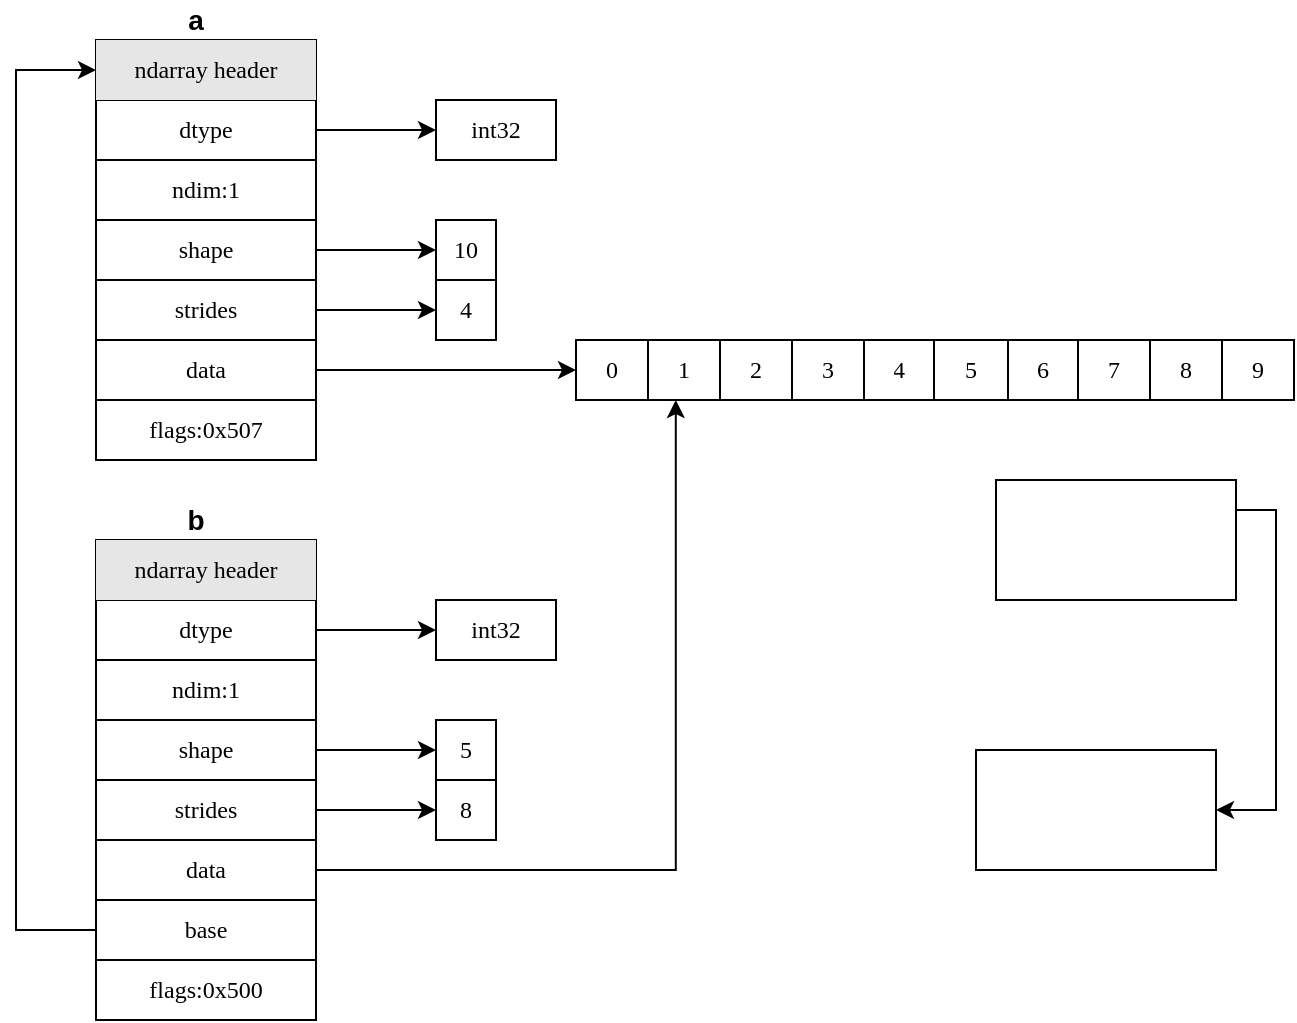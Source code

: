 <mxfile version="13.7.9" type="device"><diagram id="5HqFkiOXn9TPAkEuB8i7" name="Page-1"><mxGraphModel dx="1422" dy="815" grid="1" gridSize="10" guides="1" tooltips="1" connect="1" arrows="1" fold="1" page="1" pageScale="1" pageWidth="827" pageHeight="1169" math="0" shadow="0"><root><mxCell id="0"/><mxCell id="1" parent="0"/><mxCell id="0nEQdumUAF7UHyU1X5tL-1" value="" style="shape=table;html=1;whiteSpace=wrap;startSize=0;container=1;collapsible=0;childLayout=tableLayout;fontFamily=Verdana;fontSize=12;" parent="1" vertex="1"><mxGeometry x="80" y="120" width="110" height="210" as="geometry"/></mxCell><mxCell id="0nEQdumUAF7UHyU1X5tL-2" value="" style="shape=partialRectangle;html=1;whiteSpace=wrap;collapsible=0;dropTarget=0;pointerEvents=0;fillColor=none;top=0;left=0;bottom=0;right=0;points=[[0,0.5],[1,0.5]];portConstraint=eastwest;fontFamily=Verdana;fontSize=12;" parent="0nEQdumUAF7UHyU1X5tL-1" vertex="1"><mxGeometry width="110" height="30" as="geometry"/></mxCell><mxCell id="0nEQdumUAF7UHyU1X5tL-3" value="ndarray header" style="shape=partialRectangle;html=1;whiteSpace=wrap;connectable=0;overflow=hidden;top=0;left=0;bottom=0;right=0;fontFamily=Verdana;fontSize=12;fillColor=#E6E6E6;" parent="0nEQdumUAF7UHyU1X5tL-2" vertex="1"><mxGeometry width="110" height="30" as="geometry"/></mxCell><mxCell id="0nEQdumUAF7UHyU1X5tL-4" value="" style="shape=partialRectangle;html=1;whiteSpace=wrap;collapsible=0;dropTarget=0;pointerEvents=0;fillColor=none;top=0;left=0;bottom=0;right=0;points=[[0,0.5],[1,0.5]];portConstraint=eastwest;fontFamily=Verdana;fontSize=12;" parent="0nEQdumUAF7UHyU1X5tL-1" vertex="1"><mxGeometry y="30" width="110" height="30" as="geometry"/></mxCell><mxCell id="0nEQdumUAF7UHyU1X5tL-5" value="dtype" style="shape=partialRectangle;html=1;whiteSpace=wrap;connectable=0;overflow=hidden;fillColor=none;top=0;left=0;bottom=0;right=0;fontFamily=Verdana;fontSize=12;" parent="0nEQdumUAF7UHyU1X5tL-4" vertex="1"><mxGeometry width="110" height="30" as="geometry"/></mxCell><mxCell id="0nEQdumUAF7UHyU1X5tL-6" value="" style="shape=partialRectangle;html=1;whiteSpace=wrap;collapsible=0;dropTarget=0;pointerEvents=0;fillColor=none;top=0;left=0;bottom=0;right=0;points=[[0,0.5],[1,0.5]];portConstraint=eastwest;fontFamily=Verdana;fontSize=12;" parent="0nEQdumUAF7UHyU1X5tL-1" vertex="1"><mxGeometry y="60" width="110" height="30" as="geometry"/></mxCell><mxCell id="0nEQdumUAF7UHyU1X5tL-7" value="ndim:1" style="shape=partialRectangle;html=1;whiteSpace=wrap;connectable=0;overflow=hidden;fillColor=none;top=0;left=0;bottom=0;right=0;fontFamily=Verdana;fontSize=12;" parent="0nEQdumUAF7UHyU1X5tL-6" vertex="1"><mxGeometry width="110" height="30" as="geometry"/></mxCell><mxCell id="0nEQdumUAF7UHyU1X5tL-8" value="" style="shape=partialRectangle;html=1;whiteSpace=wrap;collapsible=0;dropTarget=0;pointerEvents=0;fillColor=none;top=0;left=0;bottom=0;right=0;points=[[0,0.5],[1,0.5]];portConstraint=eastwest;fontFamily=Verdana;fontSize=12;" parent="0nEQdumUAF7UHyU1X5tL-1" vertex="1"><mxGeometry y="90" width="110" height="30" as="geometry"/></mxCell><mxCell id="0nEQdumUAF7UHyU1X5tL-9" value="shape" style="shape=partialRectangle;html=1;whiteSpace=wrap;connectable=0;overflow=hidden;fillColor=none;top=0;left=0;bottom=0;right=0;fontFamily=Verdana;fontSize=12;" parent="0nEQdumUAF7UHyU1X5tL-8" vertex="1"><mxGeometry width="110" height="30" as="geometry"/></mxCell><mxCell id="0nEQdumUAF7UHyU1X5tL-10" value="" style="shape=partialRectangle;html=1;whiteSpace=wrap;collapsible=0;dropTarget=0;pointerEvents=0;fillColor=none;top=0;left=0;bottom=0;right=0;points=[[0,0.5],[1,0.5]];portConstraint=eastwest;fontFamily=Verdana;fontSize=12;" parent="0nEQdumUAF7UHyU1X5tL-1" vertex="1"><mxGeometry y="120" width="110" height="30" as="geometry"/></mxCell><mxCell id="0nEQdumUAF7UHyU1X5tL-11" value="strides" style="shape=partialRectangle;html=1;whiteSpace=wrap;connectable=0;overflow=hidden;fillColor=none;top=0;left=0;bottom=0;right=0;fontFamily=Verdana;fontSize=12;" parent="0nEQdumUAF7UHyU1X5tL-10" vertex="1"><mxGeometry width="110" height="30" as="geometry"/></mxCell><mxCell id="0nEQdumUAF7UHyU1X5tL-12" value="" style="shape=partialRectangle;html=1;whiteSpace=wrap;collapsible=0;dropTarget=0;pointerEvents=0;fillColor=none;top=0;left=0;bottom=0;right=0;points=[[0,0.5],[1,0.5]];portConstraint=eastwest;fontFamily=Verdana;fontSize=12;" parent="0nEQdumUAF7UHyU1X5tL-1" vertex="1"><mxGeometry y="150" width="110" height="30" as="geometry"/></mxCell><mxCell id="0nEQdumUAF7UHyU1X5tL-13" value="data" style="shape=partialRectangle;html=1;whiteSpace=wrap;connectable=0;overflow=hidden;fillColor=none;top=0;left=0;bottom=0;right=0;fontFamily=Verdana;fontSize=12;" parent="0nEQdumUAF7UHyU1X5tL-12" vertex="1"><mxGeometry width="110" height="30" as="geometry"/></mxCell><mxCell id="0nEQdumUAF7UHyU1X5tL-14" value="" style="shape=partialRectangle;html=1;whiteSpace=wrap;collapsible=0;dropTarget=0;pointerEvents=0;fillColor=none;top=0;left=0;bottom=0;right=0;points=[[0,0.5],[1,0.5]];portConstraint=eastwest;fontFamily=Verdana;fontSize=12;" parent="0nEQdumUAF7UHyU1X5tL-1" vertex="1"><mxGeometry y="180" width="110" height="30" as="geometry"/></mxCell><mxCell id="0nEQdumUAF7UHyU1X5tL-15" value="flags:0x507" style="shape=partialRectangle;html=1;whiteSpace=wrap;connectable=0;overflow=hidden;fillColor=none;top=0;left=0;bottom=0;right=0;fontFamily=Verdana;fontSize=12;" parent="0nEQdumUAF7UHyU1X5tL-14" vertex="1"><mxGeometry width="110" height="30" as="geometry"/></mxCell><mxCell id="0nEQdumUAF7UHyU1X5tL-16" value="int32" style="rounded=0;whiteSpace=wrap;html=1;fontFamily=Verdana;fontSize=12;" parent="1" vertex="1"><mxGeometry x="250" y="150" width="60" height="30" as="geometry"/></mxCell><mxCell id="BRtJ4fs5cVdOXw2Ghfog-13" style="edgeStyle=orthogonalEdgeStyle;curved=1;rounded=0;orthogonalLoop=1;jettySize=auto;html=1;exitX=1;exitY=0.5;exitDx=0;exitDy=0;entryX=0;entryY=0.5;entryDx=0;entryDy=0;fontFamily=Verdana;fontSize=12;" parent="1" source="0nEQdumUAF7UHyU1X5tL-12" target="BRtJ4fs5cVdOXw2Ghfog-2" edge="1"><mxGeometry relative="1" as="geometry"/></mxCell><mxCell id="BRtJ4fs5cVdOXw2Ghfog-14" style="edgeStyle=orthogonalEdgeStyle;curved=1;rounded=0;orthogonalLoop=1;jettySize=auto;html=1;exitX=1;exitY=0.5;exitDx=0;exitDy=0;entryX=0;entryY=0.5;entryDx=0;entryDy=0;fontFamily=Verdana;fontSize=12;" parent="1" source="0nEQdumUAF7UHyU1X5tL-10" target="0nEQdumUAF7UHyU1X5tL-22" edge="1"><mxGeometry relative="1" as="geometry"/></mxCell><mxCell id="BRtJ4fs5cVdOXw2Ghfog-31" style="edgeStyle=orthogonalEdgeStyle;curved=1;rounded=0;orthogonalLoop=1;jettySize=auto;html=1;exitX=1;exitY=0.5;exitDx=0;exitDy=0;entryX=0;entryY=0.5;entryDx=0;entryDy=0;fontFamily=Verdana;fontSize=12;" parent="1" source="0nEQdumUAF7UHyU1X5tL-8" target="0nEQdumUAF7UHyU1X5tL-18" edge="1"><mxGeometry relative="1" as="geometry"/></mxCell><mxCell id="BRtJ4fs5cVdOXw2Ghfog-32" style="edgeStyle=orthogonalEdgeStyle;curved=1;rounded=0;orthogonalLoop=1;jettySize=auto;html=1;exitX=1;exitY=0.5;exitDx=0;exitDy=0;entryX=0;entryY=0.5;entryDx=0;entryDy=0;fontFamily=Verdana;fontSize=12;" parent="1" source="0nEQdumUAF7UHyU1X5tL-4" target="0nEQdumUAF7UHyU1X5tL-16" edge="1"><mxGeometry relative="1" as="geometry"/></mxCell><mxCell id="0nEQdumUAF7UHyU1X5tL-21" value="" style="shape=table;html=1;whiteSpace=wrap;startSize=0;container=1;collapsible=0;childLayout=tableLayout;fontFamily=Verdana;fontSize=12;" parent="1" vertex="1"><mxGeometry x="250" y="240" width="30" height="30" as="geometry"/></mxCell><mxCell id="0nEQdumUAF7UHyU1X5tL-22" value="" style="shape=partialRectangle;html=1;whiteSpace=wrap;collapsible=0;dropTarget=0;pointerEvents=0;fillColor=none;top=0;left=0;bottom=0;right=0;points=[[0,0.5],[1,0.5]];portConstraint=eastwest;fontFamily=Verdana;fontSize=12;" parent="0nEQdumUAF7UHyU1X5tL-21" vertex="1"><mxGeometry width="30" height="30" as="geometry"/></mxCell><mxCell id="0nEQdumUAF7UHyU1X5tL-23" value="4" style="shape=partialRectangle;html=1;whiteSpace=wrap;connectable=0;overflow=hidden;fillColor=none;top=0;left=0;bottom=0;right=0;fontFamily=Verdana;fontSize=12;" parent="0nEQdumUAF7UHyU1X5tL-22" vertex="1"><mxGeometry width="30" height="30" as="geometry"/></mxCell><mxCell id="JjXobR4TAiN-7Rz7_Tf6-20" value="int32" style="rounded=0;whiteSpace=wrap;html=1;fontFamily=Verdana;fontSize=12;" vertex="1" parent="1"><mxGeometry x="250" y="400" width="60" height="30" as="geometry"/></mxCell><mxCell id="JjXobR4TAiN-7Rz7_Tf6-21" style="edgeStyle=orthogonalEdgeStyle;rounded=0;orthogonalLoop=1;jettySize=auto;html=1;exitX=1;exitY=0.5;exitDx=0;exitDy=0;fontFamily=Verdana;fontSize=12;entryX=0.139;entryY=1;entryDx=0;entryDy=0;entryPerimeter=0;" edge="1" parent="1" source="JjXobR4TAiN-7Rz7_Tf6-16" target="BRtJ4fs5cVdOXw2Ghfog-2"><mxGeometry relative="1" as="geometry"><mxPoint x="370" y="330" as="targetPoint"/></mxGeometry></mxCell><mxCell id="JjXobR4TAiN-7Rz7_Tf6-22" style="edgeStyle=orthogonalEdgeStyle;curved=1;rounded=0;orthogonalLoop=1;jettySize=auto;html=1;exitX=1;exitY=0.5;exitDx=0;exitDy=0;entryX=0;entryY=0.5;entryDx=0;entryDy=0;fontFamily=Verdana;fontSize=12;" edge="1" parent="1" source="JjXobR4TAiN-7Rz7_Tf6-14" target="JjXobR4TAiN-7Rz7_Tf6-29"><mxGeometry relative="1" as="geometry"/></mxCell><mxCell id="JjXobR4TAiN-7Rz7_Tf6-23" style="edgeStyle=orthogonalEdgeStyle;curved=1;rounded=0;orthogonalLoop=1;jettySize=auto;html=1;exitX=1;exitY=0.5;exitDx=0;exitDy=0;entryX=0;entryY=0.5;entryDx=0;entryDy=0;fontFamily=Verdana;fontSize=12;" edge="1" parent="1" source="JjXobR4TAiN-7Rz7_Tf6-12" target="JjXobR4TAiN-7Rz7_Tf6-26"><mxGeometry relative="1" as="geometry"/></mxCell><mxCell id="JjXobR4TAiN-7Rz7_Tf6-24" style="edgeStyle=orthogonalEdgeStyle;curved=1;rounded=0;orthogonalLoop=1;jettySize=auto;html=1;exitX=1;exitY=0.5;exitDx=0;exitDy=0;entryX=0;entryY=0.5;entryDx=0;entryDy=0;fontFamily=Verdana;fontSize=12;" edge="1" parent="1" source="JjXobR4TAiN-7Rz7_Tf6-8" target="JjXobR4TAiN-7Rz7_Tf6-20"><mxGeometry relative="1" as="geometry"/></mxCell><mxCell id="JjXobR4TAiN-7Rz7_Tf6-5" value="" style="shape=table;html=1;whiteSpace=wrap;startSize=0;container=1;collapsible=0;childLayout=tableLayout;fontFamily=Verdana;fontSize=12;" vertex="1" parent="1"><mxGeometry x="80" y="370" width="110" height="240" as="geometry"/></mxCell><mxCell id="JjXobR4TAiN-7Rz7_Tf6-6" value="" style="shape=partialRectangle;html=1;whiteSpace=wrap;collapsible=0;dropTarget=0;pointerEvents=0;fillColor=none;top=0;left=0;bottom=0;right=0;points=[[0,0.5],[1,0.5]];portConstraint=eastwest;fontFamily=Verdana;fontSize=12;" vertex="1" parent="JjXobR4TAiN-7Rz7_Tf6-5"><mxGeometry width="110" height="30" as="geometry"/></mxCell><mxCell id="JjXobR4TAiN-7Rz7_Tf6-7" value="ndarray header" style="shape=partialRectangle;html=1;whiteSpace=wrap;connectable=0;overflow=hidden;top=0;left=0;bottom=0;right=0;fontFamily=Verdana;fontSize=12;fillColor=#E6E6E6;" vertex="1" parent="JjXobR4TAiN-7Rz7_Tf6-6"><mxGeometry width="110" height="30" as="geometry"/></mxCell><mxCell id="JjXobR4TAiN-7Rz7_Tf6-8" value="" style="shape=partialRectangle;html=1;whiteSpace=wrap;collapsible=0;dropTarget=0;pointerEvents=0;fillColor=none;top=0;left=0;bottom=0;right=0;points=[[0,0.5],[1,0.5]];portConstraint=eastwest;fontFamily=Verdana;fontSize=12;" vertex="1" parent="JjXobR4TAiN-7Rz7_Tf6-5"><mxGeometry y="30" width="110" height="30" as="geometry"/></mxCell><mxCell id="JjXobR4TAiN-7Rz7_Tf6-9" value="dtype" style="shape=partialRectangle;html=1;whiteSpace=wrap;connectable=0;overflow=hidden;fillColor=none;top=0;left=0;bottom=0;right=0;fontFamily=Verdana;fontSize=12;" vertex="1" parent="JjXobR4TAiN-7Rz7_Tf6-8"><mxGeometry width="110" height="30" as="geometry"/></mxCell><mxCell id="JjXobR4TAiN-7Rz7_Tf6-10" value="" style="shape=partialRectangle;html=1;whiteSpace=wrap;collapsible=0;dropTarget=0;pointerEvents=0;fillColor=none;top=0;left=0;bottom=0;right=0;points=[[0,0.5],[1,0.5]];portConstraint=eastwest;fontFamily=Verdana;fontSize=12;" vertex="1" parent="JjXobR4TAiN-7Rz7_Tf6-5"><mxGeometry y="60" width="110" height="30" as="geometry"/></mxCell><mxCell id="JjXobR4TAiN-7Rz7_Tf6-11" value="ndim:1" style="shape=partialRectangle;html=1;whiteSpace=wrap;connectable=0;overflow=hidden;fillColor=none;top=0;left=0;bottom=0;right=0;fontFamily=Verdana;fontSize=12;" vertex="1" parent="JjXobR4TAiN-7Rz7_Tf6-10"><mxGeometry width="110" height="30" as="geometry"/></mxCell><mxCell id="JjXobR4TAiN-7Rz7_Tf6-12" value="" style="shape=partialRectangle;html=1;whiteSpace=wrap;collapsible=0;dropTarget=0;pointerEvents=0;fillColor=none;top=0;left=0;bottom=0;right=0;points=[[0,0.5],[1,0.5]];portConstraint=eastwest;fontFamily=Verdana;fontSize=12;" vertex="1" parent="JjXobR4TAiN-7Rz7_Tf6-5"><mxGeometry y="90" width="110" height="30" as="geometry"/></mxCell><mxCell id="JjXobR4TAiN-7Rz7_Tf6-13" value="shape" style="shape=partialRectangle;html=1;whiteSpace=wrap;connectable=0;overflow=hidden;fillColor=none;top=0;left=0;bottom=0;right=0;fontFamily=Verdana;fontSize=12;" vertex="1" parent="JjXobR4TAiN-7Rz7_Tf6-12"><mxGeometry width="110" height="30" as="geometry"/></mxCell><mxCell id="JjXobR4TAiN-7Rz7_Tf6-14" value="" style="shape=partialRectangle;html=1;whiteSpace=wrap;collapsible=0;dropTarget=0;pointerEvents=0;fillColor=none;top=0;left=0;bottom=0;right=0;points=[[0,0.5],[1,0.5]];portConstraint=eastwest;fontFamily=Verdana;fontSize=12;" vertex="1" parent="JjXobR4TAiN-7Rz7_Tf6-5"><mxGeometry y="120" width="110" height="30" as="geometry"/></mxCell><mxCell id="JjXobR4TAiN-7Rz7_Tf6-15" value="strides" style="shape=partialRectangle;html=1;whiteSpace=wrap;connectable=0;overflow=hidden;fillColor=none;top=0;left=0;bottom=0;right=0;fontFamily=Verdana;fontSize=12;" vertex="1" parent="JjXobR4TAiN-7Rz7_Tf6-14"><mxGeometry width="110" height="30" as="geometry"/></mxCell><mxCell id="JjXobR4TAiN-7Rz7_Tf6-16" value="" style="shape=partialRectangle;html=1;whiteSpace=wrap;collapsible=0;dropTarget=0;pointerEvents=0;fillColor=none;top=0;left=0;bottom=0;right=0;points=[[0,0.5],[1,0.5]];portConstraint=eastwest;fontFamily=Verdana;fontSize=12;" vertex="1" parent="JjXobR4TAiN-7Rz7_Tf6-5"><mxGeometry y="150" width="110" height="30" as="geometry"/></mxCell><mxCell id="JjXobR4TAiN-7Rz7_Tf6-17" value="data" style="shape=partialRectangle;html=1;whiteSpace=wrap;connectable=0;overflow=hidden;fillColor=none;top=0;left=0;bottom=0;right=0;fontFamily=Verdana;fontSize=12;" vertex="1" parent="JjXobR4TAiN-7Rz7_Tf6-16"><mxGeometry width="110" height="30" as="geometry"/></mxCell><mxCell id="JjXobR4TAiN-7Rz7_Tf6-43" style="shape=partialRectangle;html=1;whiteSpace=wrap;collapsible=0;dropTarget=0;pointerEvents=0;fillColor=none;top=0;left=0;bottom=0;right=0;points=[[0,0.5],[1,0.5]];portConstraint=eastwest;fontFamily=Verdana;fontSize=12;" vertex="1" parent="JjXobR4TAiN-7Rz7_Tf6-5"><mxGeometry y="180" width="110" height="30" as="geometry"/></mxCell><mxCell id="JjXobR4TAiN-7Rz7_Tf6-44" value="base" style="shape=partialRectangle;html=1;whiteSpace=wrap;connectable=0;overflow=hidden;fillColor=none;top=0;left=0;bottom=0;right=0;fontFamily=Verdana;fontSize=12;" vertex="1" parent="JjXobR4TAiN-7Rz7_Tf6-43"><mxGeometry width="110" height="30" as="geometry"/></mxCell><mxCell id="JjXobR4TAiN-7Rz7_Tf6-18" value="" style="shape=partialRectangle;html=1;whiteSpace=wrap;collapsible=0;dropTarget=0;pointerEvents=0;fillColor=none;top=0;left=0;bottom=0;right=0;points=[[0,0.5],[1,0.5]];portConstraint=eastwest;fontFamily=Verdana;fontSize=12;" vertex="1" parent="JjXobR4TAiN-7Rz7_Tf6-5"><mxGeometry y="210" width="110" height="30" as="geometry"/></mxCell><mxCell id="JjXobR4TAiN-7Rz7_Tf6-19" value="flags:0x500" style="shape=partialRectangle;html=1;whiteSpace=wrap;connectable=0;overflow=hidden;fillColor=none;top=0;left=0;bottom=0;right=0;fontFamily=Verdana;fontSize=12;" vertex="1" parent="JjXobR4TAiN-7Rz7_Tf6-18"><mxGeometry width="110" height="30" as="geometry"/></mxCell><mxCell id="JjXobR4TAiN-7Rz7_Tf6-28" value="" style="shape=table;html=1;whiteSpace=wrap;startSize=0;container=1;collapsible=0;childLayout=tableLayout;fontFamily=Verdana;fontSize=12;" vertex="1" parent="1"><mxGeometry x="250" y="490" width="30" height="30" as="geometry"/></mxCell><mxCell id="JjXobR4TAiN-7Rz7_Tf6-29" value="" style="shape=partialRectangle;html=1;whiteSpace=wrap;collapsible=0;dropTarget=0;pointerEvents=0;fillColor=none;top=0;left=0;bottom=0;right=0;points=[[0,0.5],[1,0.5]];portConstraint=eastwest;fontFamily=Verdana;fontSize=12;" vertex="1" parent="JjXobR4TAiN-7Rz7_Tf6-28"><mxGeometry width="30" height="30" as="geometry"/></mxCell><mxCell id="JjXobR4TAiN-7Rz7_Tf6-30" value="8" style="shape=partialRectangle;html=1;whiteSpace=wrap;connectable=0;overflow=hidden;fillColor=none;top=0;left=0;bottom=0;right=0;fontFamily=Verdana;fontSize=12;" vertex="1" parent="JjXobR4TAiN-7Rz7_Tf6-29"><mxGeometry width="30" height="30" as="geometry"/></mxCell><mxCell id="JjXobR4TAiN-7Rz7_Tf6-45" style="edgeStyle=orthogonalEdgeStyle;rounded=0;orthogonalLoop=1;jettySize=auto;html=1;exitX=0;exitY=0.5;exitDx=0;exitDy=0;entryX=0;entryY=0.5;entryDx=0;entryDy=0;" edge="1" parent="1" source="JjXobR4TAiN-7Rz7_Tf6-43" target="0nEQdumUAF7UHyU1X5tL-2"><mxGeometry relative="1" as="geometry"><Array as="points"><mxPoint x="40" y="565"/><mxPoint x="40" y="135"/></Array></mxGeometry></mxCell><mxCell id="BRtJ4fs5cVdOXw2Ghfog-1" value="" style="shape=table;html=1;whiteSpace=wrap;startSize=0;container=1;collapsible=0;childLayout=tableLayout;fontFamily=Verdana;fontSize=12;" parent="1" vertex="1"><mxGeometry x="320" y="270" width="359" height="30" as="geometry"/></mxCell><mxCell id="BRtJ4fs5cVdOXw2Ghfog-2" value="" style="shape=partialRectangle;html=1;whiteSpace=wrap;collapsible=0;dropTarget=0;pointerEvents=0;fillColor=none;top=0;left=0;bottom=0;right=0;points=[[0,0.5],[1,0.5]];portConstraint=eastwest;fontFamily=Verdana;fontSize=12;" parent="BRtJ4fs5cVdOXw2Ghfog-1" vertex="1"><mxGeometry width="359" height="30" as="geometry"/></mxCell><mxCell id="JjXobR4TAiN-7Rz7_Tf6-4" value="0" style="shape=partialRectangle;html=1;whiteSpace=wrap;connectable=0;overflow=hidden;fillColor=none;top=0;left=0;bottom=0;right=0;fontFamily=Verdana;fontSize=12;" vertex="1" parent="BRtJ4fs5cVdOXw2Ghfog-2"><mxGeometry width="36" height="30" as="geometry"/></mxCell><mxCell id="BRtJ4fs5cVdOXw2Ghfog-3" value="1" style="shape=partialRectangle;html=1;whiteSpace=wrap;connectable=0;overflow=hidden;fillColor=none;top=0;left=0;bottom=0;right=0;fontFamily=Verdana;fontSize=12;" parent="BRtJ4fs5cVdOXw2Ghfog-2" vertex="1"><mxGeometry x="36" width="36" height="30" as="geometry"/></mxCell><mxCell id="BRtJ4fs5cVdOXw2Ghfog-4" value="2" style="shape=partialRectangle;html=1;whiteSpace=wrap;connectable=0;overflow=hidden;fillColor=none;top=0;left=0;bottom=0;right=0;fontFamily=Verdana;fontSize=12;" parent="BRtJ4fs5cVdOXw2Ghfog-2" vertex="1"><mxGeometry x="72" width="36" height="30" as="geometry"/></mxCell><mxCell id="BRtJ4fs5cVdOXw2Ghfog-5" value="3" style="shape=partialRectangle;html=1;whiteSpace=wrap;connectable=0;overflow=hidden;fillColor=none;top=0;left=0;bottom=0;right=0;fontFamily=Verdana;fontSize=12;" parent="BRtJ4fs5cVdOXw2Ghfog-2" vertex="1"><mxGeometry x="108" width="36" height="30" as="geometry"/></mxCell><mxCell id="BRtJ4fs5cVdOXw2Ghfog-6" value="4" style="shape=partialRectangle;html=1;whiteSpace=wrap;connectable=0;overflow=hidden;fillColor=none;top=0;left=0;bottom=0;right=0;fontFamily=Verdana;fontSize=12;" parent="BRtJ4fs5cVdOXw2Ghfog-2" vertex="1"><mxGeometry x="144" width="35" height="30" as="geometry"/></mxCell><mxCell id="BRtJ4fs5cVdOXw2Ghfog-7" value="5" style="shape=partialRectangle;html=1;whiteSpace=wrap;connectable=0;overflow=hidden;fillColor=none;top=0;left=0;bottom=0;right=0;fontFamily=Verdana;fontSize=12;" parent="BRtJ4fs5cVdOXw2Ghfog-2" vertex="1"><mxGeometry x="179" width="37" height="30" as="geometry"/></mxCell><mxCell id="BRtJ4fs5cVdOXw2Ghfog-8" value="6" style="shape=partialRectangle;html=1;whiteSpace=wrap;connectable=0;overflow=hidden;fillColor=none;top=0;left=0;bottom=0;right=0;fontFamily=Verdana;fontSize=12;" parent="BRtJ4fs5cVdOXw2Ghfog-2" vertex="1"><mxGeometry x="216" width="35" height="30" as="geometry"/></mxCell><mxCell id="BRtJ4fs5cVdOXw2Ghfog-9" value="7" style="shape=partialRectangle;html=1;whiteSpace=wrap;connectable=0;overflow=hidden;fillColor=none;top=0;left=0;bottom=0;right=0;fontFamily=Verdana;fontSize=12;" parent="BRtJ4fs5cVdOXw2Ghfog-2" vertex="1"><mxGeometry x="251" width="36" height="30" as="geometry"/></mxCell><mxCell id="BRtJ4fs5cVdOXw2Ghfog-10" value="8" style="shape=partialRectangle;html=1;whiteSpace=wrap;connectable=0;overflow=hidden;fillColor=none;top=0;left=0;bottom=0;right=0;fontFamily=Verdana;fontSize=12;" parent="BRtJ4fs5cVdOXw2Ghfog-2" vertex="1"><mxGeometry x="287" width="36" height="30" as="geometry"/></mxCell><mxCell id="BRtJ4fs5cVdOXw2Ghfog-11" value="9" style="shape=partialRectangle;html=1;whiteSpace=wrap;connectable=0;overflow=hidden;fillColor=none;top=0;left=0;bottom=0;right=0;fontFamily=Verdana;fontSize=12;" parent="BRtJ4fs5cVdOXw2Ghfog-2" vertex="1"><mxGeometry x="323" width="36" height="30" as="geometry"/></mxCell><mxCell id="JjXobR4TAiN-7Rz7_Tf6-46" value="a" style="text;html=1;strokeColor=none;fillColor=none;align=center;verticalAlign=middle;whiteSpace=wrap;rounded=0;fontSize=14;fontStyle=1" vertex="1" parent="1"><mxGeometry x="110" y="100" width="40" height="20" as="geometry"/></mxCell><mxCell id="JjXobR4TAiN-7Rz7_Tf6-47" value="b" style="text;html=1;strokeColor=none;fillColor=none;align=center;verticalAlign=middle;whiteSpace=wrap;rounded=0;fontSize=14;fontStyle=1" vertex="1" parent="1"><mxGeometry x="110" y="350" width="40" height="20" as="geometry"/></mxCell><mxCell id="0nEQdumUAF7UHyU1X5tL-17" value="" style="shape=table;html=1;whiteSpace=wrap;startSize=0;container=1;collapsible=0;childLayout=tableLayout;fontFamily=Verdana;fontSize=12;" parent="1" vertex="1"><mxGeometry x="250" y="210" width="30" height="30" as="geometry"/></mxCell><mxCell id="0nEQdumUAF7UHyU1X5tL-18" value="" style="shape=partialRectangle;html=1;whiteSpace=wrap;collapsible=0;dropTarget=0;pointerEvents=0;fillColor=none;top=0;left=0;bottom=0;right=0;points=[[0,0.5],[1,0.5]];portConstraint=eastwest;fontFamily=Verdana;fontSize=12;" parent="0nEQdumUAF7UHyU1X5tL-17" vertex="1"><mxGeometry width="30" height="30" as="geometry"/></mxCell><mxCell id="0nEQdumUAF7UHyU1X5tL-19" value="10" style="shape=partialRectangle;html=1;whiteSpace=wrap;connectable=0;overflow=hidden;fillColor=none;top=0;left=0;bottom=0;right=0;fontFamily=Verdana;fontSize=12;" parent="0nEQdumUAF7UHyU1X5tL-18" vertex="1"><mxGeometry width="30" height="30" as="geometry"/></mxCell><mxCell id="JjXobR4TAiN-7Rz7_Tf6-25" value="" style="shape=table;html=1;whiteSpace=wrap;startSize=0;container=1;collapsible=0;childLayout=tableLayout;fontFamily=Verdana;fontSize=12;" vertex="1" parent="1"><mxGeometry x="250" y="460" width="30" height="30" as="geometry"/></mxCell><mxCell id="JjXobR4TAiN-7Rz7_Tf6-26" value="" style="shape=partialRectangle;html=1;whiteSpace=wrap;collapsible=0;dropTarget=0;pointerEvents=0;fillColor=none;top=0;left=0;bottom=0;right=0;points=[[0,0.5],[1,0.5]];portConstraint=eastwest;fontFamily=Verdana;fontSize=12;" vertex="1" parent="JjXobR4TAiN-7Rz7_Tf6-25"><mxGeometry width="30" height="30" as="geometry"/></mxCell><mxCell id="JjXobR4TAiN-7Rz7_Tf6-27" value="5" style="shape=partialRectangle;html=1;whiteSpace=wrap;connectable=0;overflow=hidden;fillColor=none;top=0;left=0;bottom=0;right=0;fontFamily=Verdana;fontSize=12;" vertex="1" parent="JjXobR4TAiN-7Rz7_Tf6-26"><mxGeometry width="30" height="30" as="geometry"/></mxCell><mxCell id="JjXobR4TAiN-7Rz7_Tf6-50" style="edgeStyle=orthogonalEdgeStyle;rounded=0;orthogonalLoop=1;jettySize=auto;html=1;exitX=1;exitY=0.25;exitDx=0;exitDy=0;entryX=1;entryY=0.5;entryDx=0;entryDy=0;fontSize=14;" edge="1" parent="1" source="JjXobR4TAiN-7Rz7_Tf6-48" target="JjXobR4TAiN-7Rz7_Tf6-49"><mxGeometry relative="1" as="geometry"/></mxCell><mxCell id="JjXobR4TAiN-7Rz7_Tf6-48" value="" style="rounded=0;whiteSpace=wrap;html=1;fontSize=14;" vertex="1" parent="1"><mxGeometry x="530" y="340" width="120" height="60" as="geometry"/></mxCell><mxCell id="JjXobR4TAiN-7Rz7_Tf6-49" value="" style="rounded=0;whiteSpace=wrap;html=1;fontSize=14;" vertex="1" parent="1"><mxGeometry x="520" y="475" width="120" height="60" as="geometry"/></mxCell></root></mxGraphModel></diagram></mxfile>
